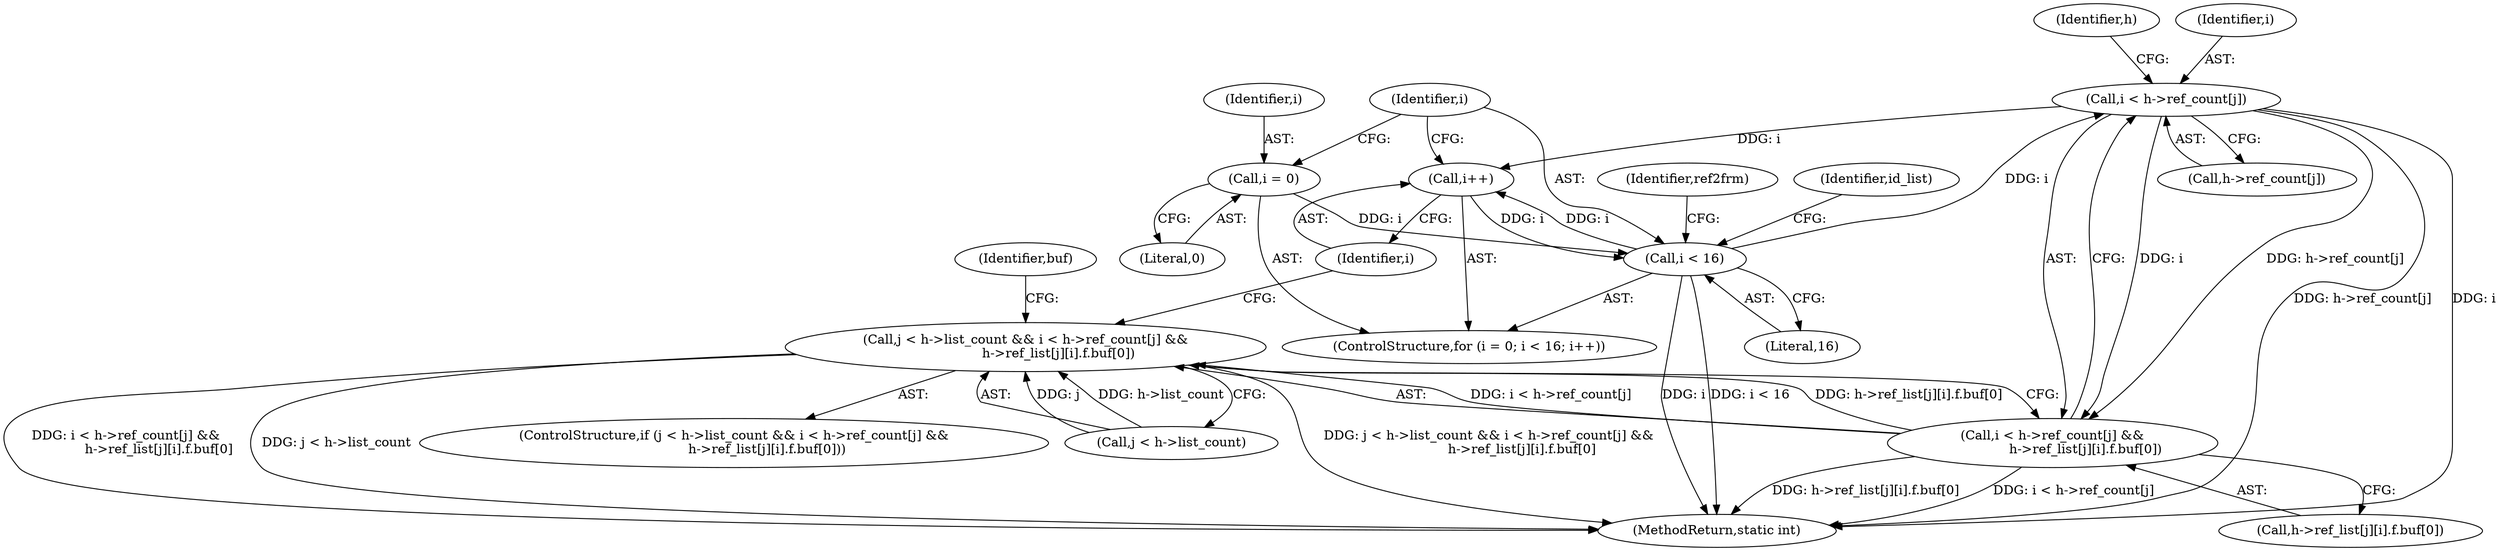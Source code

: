 digraph "0_FFmpeg_29ffeef5e73b8f41ff3a3f2242d356759c66f91f@pointer" {
"1003044" [label="(Call,i < h->ref_count[j])"];
"1003025" [label="(Call,i < 16)"];
"1003022" [label="(Call,i = 0)"];
"1003028" [label="(Call,i++)"];
"1003044" [label="(Call,i < h->ref_count[j])"];
"1003043" [label="(Call,i < h->ref_count[j] &&\n                h->ref_list[j][i].f.buf[0])"];
"1003037" [label="(Call,j < h->list_count && i < h->ref_count[j] &&\n                h->ref_list[j][i].f.buf[0])"];
"1003024" [label="(Literal,0)"];
"1003057" [label="(Identifier,h)"];
"1003036" [label="(ControlStructure,if (j < h->list_count && i < h->ref_count[j] &&\n                h->ref_list[j][i].f.buf[0]))"];
"1003022" [label="(Call,i = 0)"];
"1003043" [label="(Call,i < h->ref_count[j] &&\n                h->ref_list[j][i].f.buf[0])"];
"1003037" [label="(Call,j < h->list_count && i < h->ref_count[j] &&\n                h->ref_list[j][i].f.buf[0])"];
"1003046" [label="(Call,h->ref_count[j])"];
"1003435" [label="(MethodReturn,static int)"];
"1003023" [label="(Identifier,i)"];
"1003033" [label="(Identifier,id_list)"];
"1003027" [label="(Literal,16)"];
"1003051" [label="(Call,h->ref_list[j][i].f.buf[0])"];
"1003025" [label="(Call,i < 16)"];
"1003029" [label="(Identifier,i)"];
"1003044" [label="(Call,i < h->ref_count[j])"];
"1003026" [label="(Identifier,i)"];
"1003068" [label="(Identifier,buf)"];
"1003038" [label="(Call,j < h->list_count)"];
"1003045" [label="(Identifier,i)"];
"1003164" [label="(Identifier,ref2frm)"];
"1003028" [label="(Call,i++)"];
"1003021" [label="(ControlStructure,for (i = 0; i < 16; i++))"];
"1003044" -> "1003043"  [label="AST: "];
"1003044" -> "1003046"  [label="CFG: "];
"1003045" -> "1003044"  [label="AST: "];
"1003046" -> "1003044"  [label="AST: "];
"1003057" -> "1003044"  [label="CFG: "];
"1003043" -> "1003044"  [label="CFG: "];
"1003044" -> "1003435"  [label="DDG: h->ref_count[j]"];
"1003044" -> "1003435"  [label="DDG: i"];
"1003044" -> "1003028"  [label="DDG: i"];
"1003044" -> "1003043"  [label="DDG: i"];
"1003044" -> "1003043"  [label="DDG: h->ref_count[j]"];
"1003025" -> "1003044"  [label="DDG: i"];
"1003025" -> "1003021"  [label="AST: "];
"1003025" -> "1003027"  [label="CFG: "];
"1003026" -> "1003025"  [label="AST: "];
"1003027" -> "1003025"  [label="AST: "];
"1003033" -> "1003025"  [label="CFG: "];
"1003164" -> "1003025"  [label="CFG: "];
"1003025" -> "1003435"  [label="DDG: i < 16"];
"1003025" -> "1003435"  [label="DDG: i"];
"1003022" -> "1003025"  [label="DDG: i"];
"1003028" -> "1003025"  [label="DDG: i"];
"1003025" -> "1003028"  [label="DDG: i"];
"1003022" -> "1003021"  [label="AST: "];
"1003022" -> "1003024"  [label="CFG: "];
"1003023" -> "1003022"  [label="AST: "];
"1003024" -> "1003022"  [label="AST: "];
"1003026" -> "1003022"  [label="CFG: "];
"1003028" -> "1003021"  [label="AST: "];
"1003028" -> "1003029"  [label="CFG: "];
"1003029" -> "1003028"  [label="AST: "];
"1003026" -> "1003028"  [label="CFG: "];
"1003043" -> "1003037"  [label="AST: "];
"1003043" -> "1003051"  [label="CFG: "];
"1003051" -> "1003043"  [label="AST: "];
"1003037" -> "1003043"  [label="CFG: "];
"1003043" -> "1003435"  [label="DDG: i < h->ref_count[j]"];
"1003043" -> "1003435"  [label="DDG: h->ref_list[j][i].f.buf[0]"];
"1003043" -> "1003037"  [label="DDG: i < h->ref_count[j]"];
"1003043" -> "1003037"  [label="DDG: h->ref_list[j][i].f.buf[0]"];
"1003037" -> "1003036"  [label="AST: "];
"1003037" -> "1003038"  [label="CFG: "];
"1003038" -> "1003037"  [label="AST: "];
"1003068" -> "1003037"  [label="CFG: "];
"1003029" -> "1003037"  [label="CFG: "];
"1003037" -> "1003435"  [label="DDG: j < h->list_count && i < h->ref_count[j] &&\n                h->ref_list[j][i].f.buf[0]"];
"1003037" -> "1003435"  [label="DDG: i < h->ref_count[j] &&\n                h->ref_list[j][i].f.buf[0]"];
"1003037" -> "1003435"  [label="DDG: j < h->list_count"];
"1003038" -> "1003037"  [label="DDG: j"];
"1003038" -> "1003037"  [label="DDG: h->list_count"];
}
